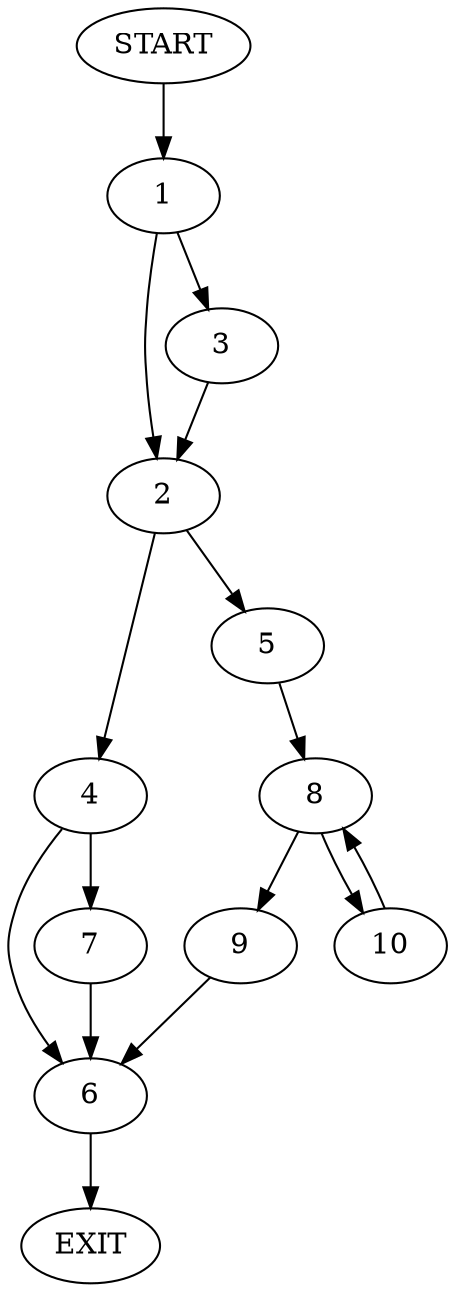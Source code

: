 digraph {
0 [label="START"]
11 [label="EXIT"]
0 -> 1
1 -> 2
1 -> 3
2 -> 4
2 -> 5
3 -> 2
4 -> 6
4 -> 7
5 -> 8
8 -> 9
8 -> 10
9 -> 6
10 -> 8
6 -> 11
7 -> 6
}
